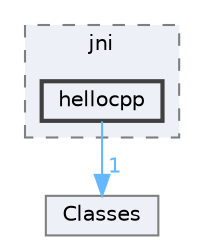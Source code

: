 digraph "external/spine-runtimes/spine-cocos2dx/example/proj.android/app/jni/hellocpp"
{
 // LATEX_PDF_SIZE
  bgcolor="transparent";
  edge [fontname=Helvetica,fontsize=10,labelfontname=Helvetica,labelfontsize=10];
  node [fontname=Helvetica,fontsize=10,shape=box,height=0.2,width=0.4];
  compound=true
  subgraph clusterdir_6d2155560700e477ece6439280bec388 {
    graph [ bgcolor="#edf0f7", pencolor="grey50", label="jni", fontname=Helvetica,fontsize=10 style="filled,dashed", URL="dir_6d2155560700e477ece6439280bec388.html",tooltip=""]
  dir_d5804a2ea154e0d6a9292444e274d2aa [label="hellocpp", fillcolor="#edf0f7", color="grey25", style="filled,bold", URL="dir_d5804a2ea154e0d6a9292444e274d2aa.html",tooltip=""];
  }
  dir_83132952ce7cf36dccb9fdc16923a171 [label="Classes", fillcolor="#edf0f7", color="grey50", style="filled", URL="dir_83132952ce7cf36dccb9fdc16923a171.html",tooltip=""];
  dir_d5804a2ea154e0d6a9292444e274d2aa->dir_83132952ce7cf36dccb9fdc16923a171 [headlabel="1", labeldistance=1.5 headhref="dir_000368_000122.html" href="dir_000368_000122.html" color="steelblue1" fontcolor="steelblue1"];
}
